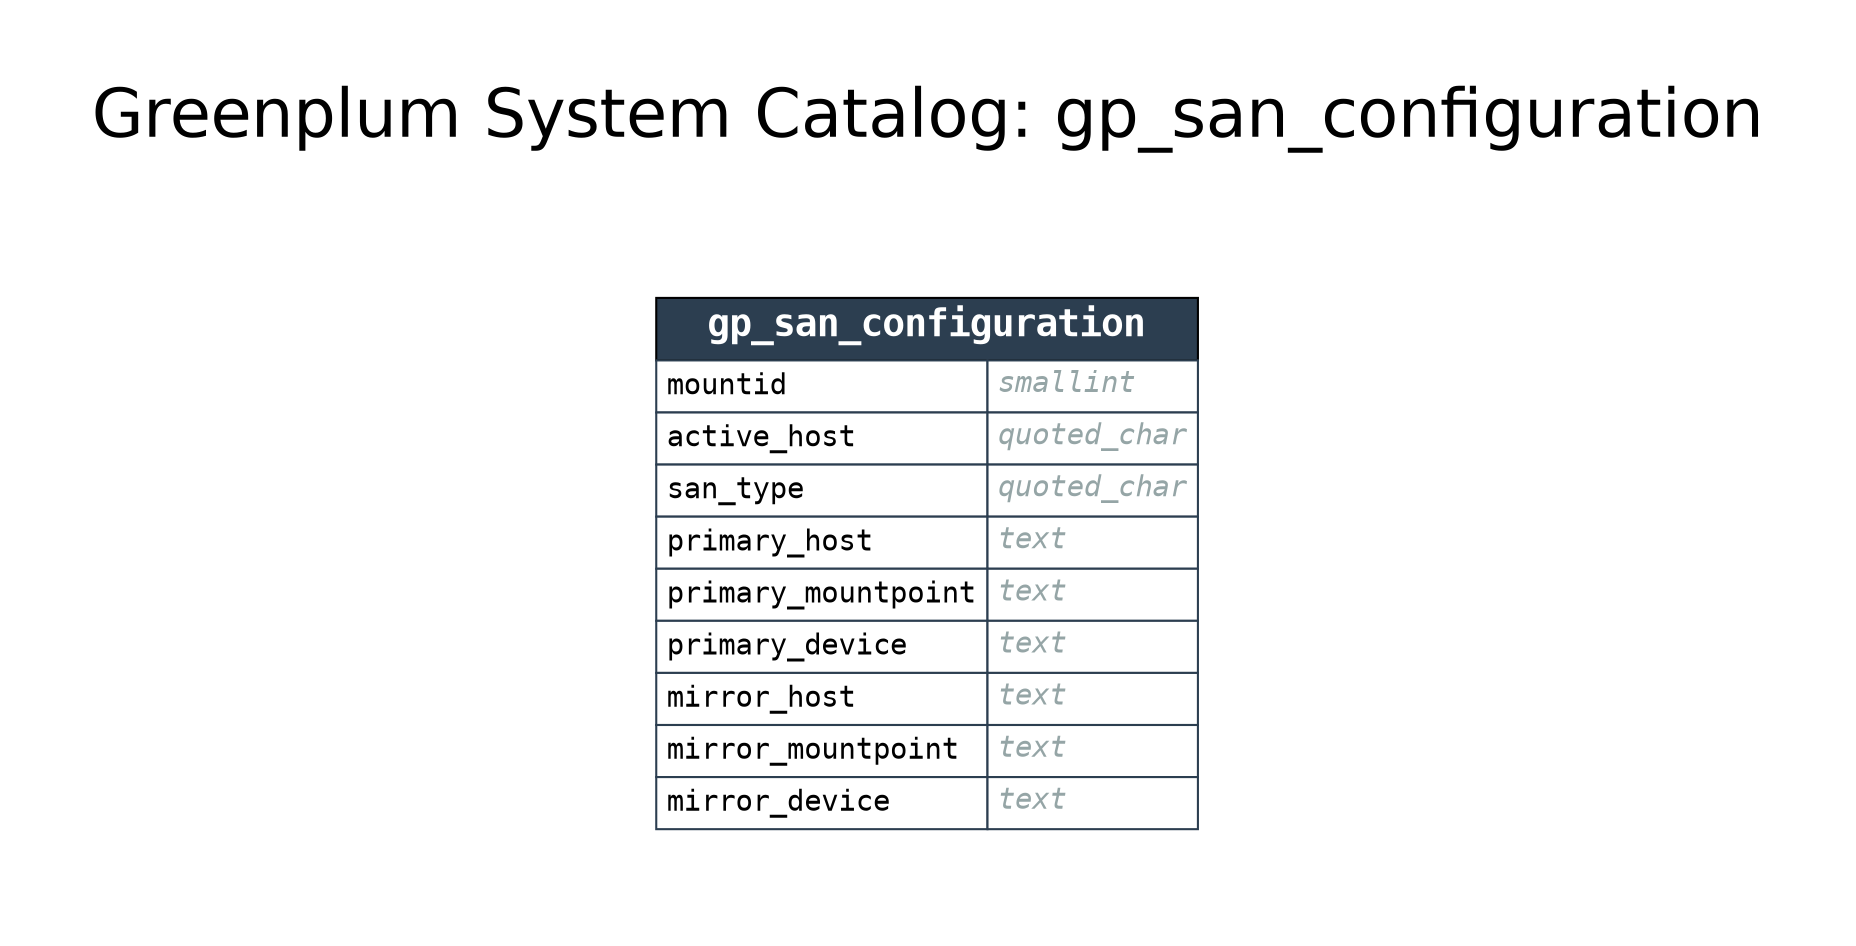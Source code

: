 digraph GPDB {

    label="Greenplum System Catalog: gp_san_configuration";
    labelloc="t";
    fontname="Helvetica"
    fontsize=32
    

    pad=0.5;
    nodesep=0.5;
    ranksep=0.5;
    rankdir=LR;
    node [shape = "plaintext"];

    
    subgraph cluster_from {
        rankdir=TB
        style=invis;

        
    }
    
    subgraph cluster_selected {
        rankdir=TB
        style=invis;

        
            gp_san_configuration [label = <<FONT FACE="monospace"><TABLE BORDER="0" CELLBORDER="1" CELLSPACING="0" CELLPADDING="4">
<TR><TD BGCOLOR="#2c3e50" ALIGN="CENTER" COLSPAN="2"><FONT COLOR="#FFFFFF" POINT-SIZE="18"><B>gp_san_configuration</B></FONT></TD></TR>

<TR>
<TD COLOR="#2c3e50" BGCOLOR="#FFFFFF" ALIGN="LEFT" PORT="mountid_in"><FONT COLOR="#000000">mountid</FONT></TD>
<TD COLOR="#2c3e50" BGCOLOR="#FFFFFF" ALIGN="LEFT" PORT="mountid_out"><FONT COLOR="#95a5a6"><I>smallint</I></FONT></TD>
</TR>

<TR>
<TD COLOR="#2c3e50" BGCOLOR="#FFFFFF" ALIGN="LEFT" PORT="active_host_in"><FONT COLOR="#000000">active_host</FONT></TD>
<TD COLOR="#2c3e50" BGCOLOR="#FFFFFF" ALIGN="LEFT" PORT="active_host_out"><FONT COLOR="#95a5a6"><I>quoted_char</I></FONT></TD>
</TR>

<TR>
<TD COLOR="#2c3e50" BGCOLOR="#FFFFFF" ALIGN="LEFT" PORT="san_type_in"><FONT COLOR="#000000">san_type</FONT></TD>
<TD COLOR="#2c3e50" BGCOLOR="#FFFFFF" ALIGN="LEFT" PORT="san_type_out"><FONT COLOR="#95a5a6"><I>quoted_char</I></FONT></TD>
</TR>

<TR>
<TD COLOR="#2c3e50" BGCOLOR="#FFFFFF" ALIGN="LEFT" PORT="primary_host_in"><FONT COLOR="#000000">primary_host</FONT></TD>
<TD COLOR="#2c3e50" BGCOLOR="#FFFFFF" ALIGN="LEFT" PORT="primary_host_out"><FONT COLOR="#95a5a6"><I>text</I></FONT></TD>
</TR>

<TR>
<TD COLOR="#2c3e50" BGCOLOR="#FFFFFF" ALIGN="LEFT" PORT="primary_mountpoint_in"><FONT COLOR="#000000">primary_mountpoint</FONT></TD>
<TD COLOR="#2c3e50" BGCOLOR="#FFFFFF" ALIGN="LEFT" PORT="primary_mountpoint_out"><FONT COLOR="#95a5a6"><I>text</I></FONT></TD>
</TR>

<TR>
<TD COLOR="#2c3e50" BGCOLOR="#FFFFFF" ALIGN="LEFT" PORT="primary_device_in"><FONT COLOR="#000000">primary_device</FONT></TD>
<TD COLOR="#2c3e50" BGCOLOR="#FFFFFF" ALIGN="LEFT" PORT="primary_device_out"><FONT COLOR="#95a5a6"><I>text</I></FONT></TD>
</TR>

<TR>
<TD COLOR="#2c3e50" BGCOLOR="#FFFFFF" ALIGN="LEFT" PORT="mirror_host_in"><FONT COLOR="#000000">mirror_host</FONT></TD>
<TD COLOR="#2c3e50" BGCOLOR="#FFFFFF" ALIGN="LEFT" PORT="mirror_host_out"><FONT COLOR="#95a5a6"><I>text</I></FONT></TD>
</TR>

<TR>
<TD COLOR="#2c3e50" BGCOLOR="#FFFFFF" ALIGN="LEFT" PORT="mirror_mountpoint_in"><FONT COLOR="#000000">mirror_mountpoint</FONT></TD>
<TD COLOR="#2c3e50" BGCOLOR="#FFFFFF" ALIGN="LEFT" PORT="mirror_mountpoint_out"><FONT COLOR="#95a5a6"><I>text</I></FONT></TD>
</TR>

<TR>
<TD COLOR="#2c3e50" BGCOLOR="#FFFFFF" ALIGN="LEFT" PORT="mirror_device_in"><FONT COLOR="#000000">mirror_device</FONT></TD>
<TD COLOR="#2c3e50" BGCOLOR="#FFFFFF" ALIGN="LEFT" PORT="mirror_device_out"><FONT COLOR="#95a5a6"><I>text</I></FONT></TD>
</TR>

</TABLE></FONT>> name = "gp_san_configuration" URL = "gp_san_configuration.svg"];
        
    }
    
    subgraph cluster_to {
        rankdir=TB
        style=invis;

        
    }
    

    

}